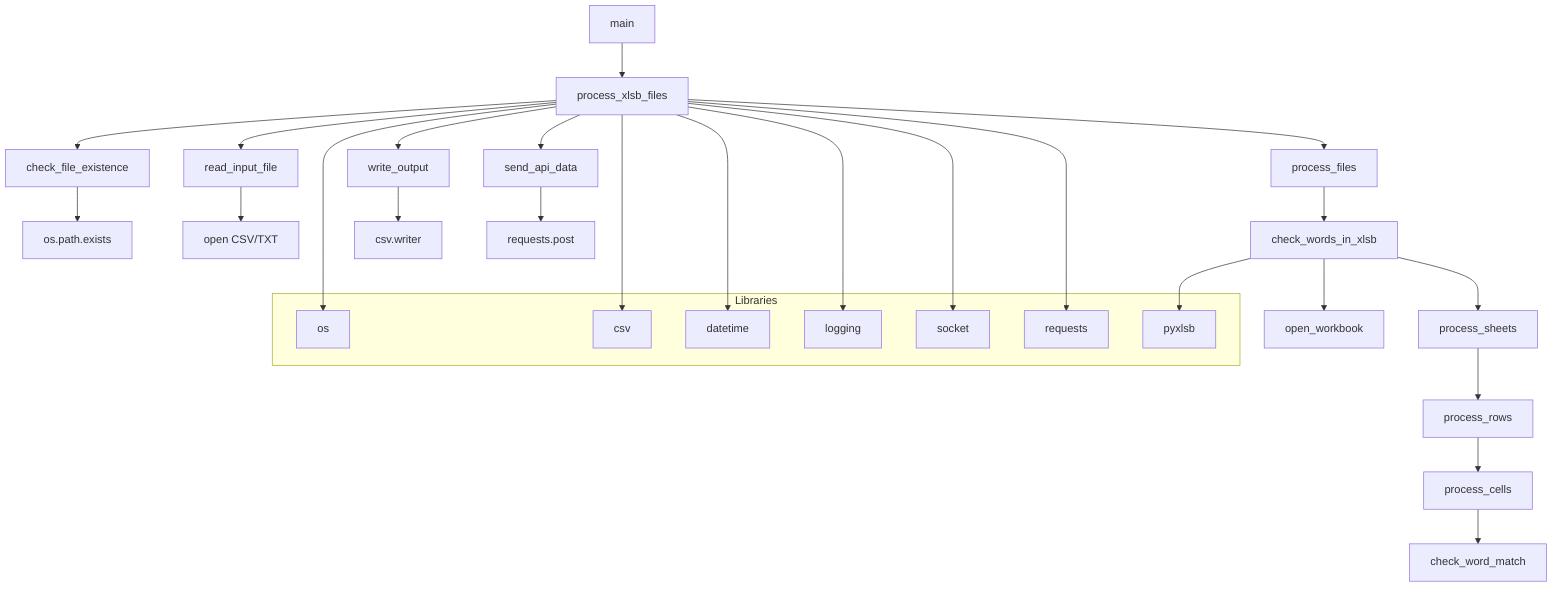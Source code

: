 graph TD
    A[main] --> B[process_xlsb_files]
    B --> C[check_file_existence]
    B --> D[read_input_file]
    B --> E[process_files]
    B --> F[write_output]
    B --> G[send_api_data]

    C --> H[os.path.exists]
    D --> I[open CSV/TXT]
    E --> J[check_words_in_xlsb]
    J --> K[open_workbook]
    J --> L[process_sheets]
    L --> M[process_rows]
    M --> N[process_cells]
    N --> O[check_word_match]

    F --> P[csv.writer]
    G --> Q[requests.post]

    subgraph Libraries
        R[os]
        S[csv]
        T[datetime]
        U[logging]
        V[socket]
        W[requests]
        X[pyxlsb]
    end

    B --> R
    B --> S
    B --> T
    B --> U
    B --> V
    B --> W
    J --> X